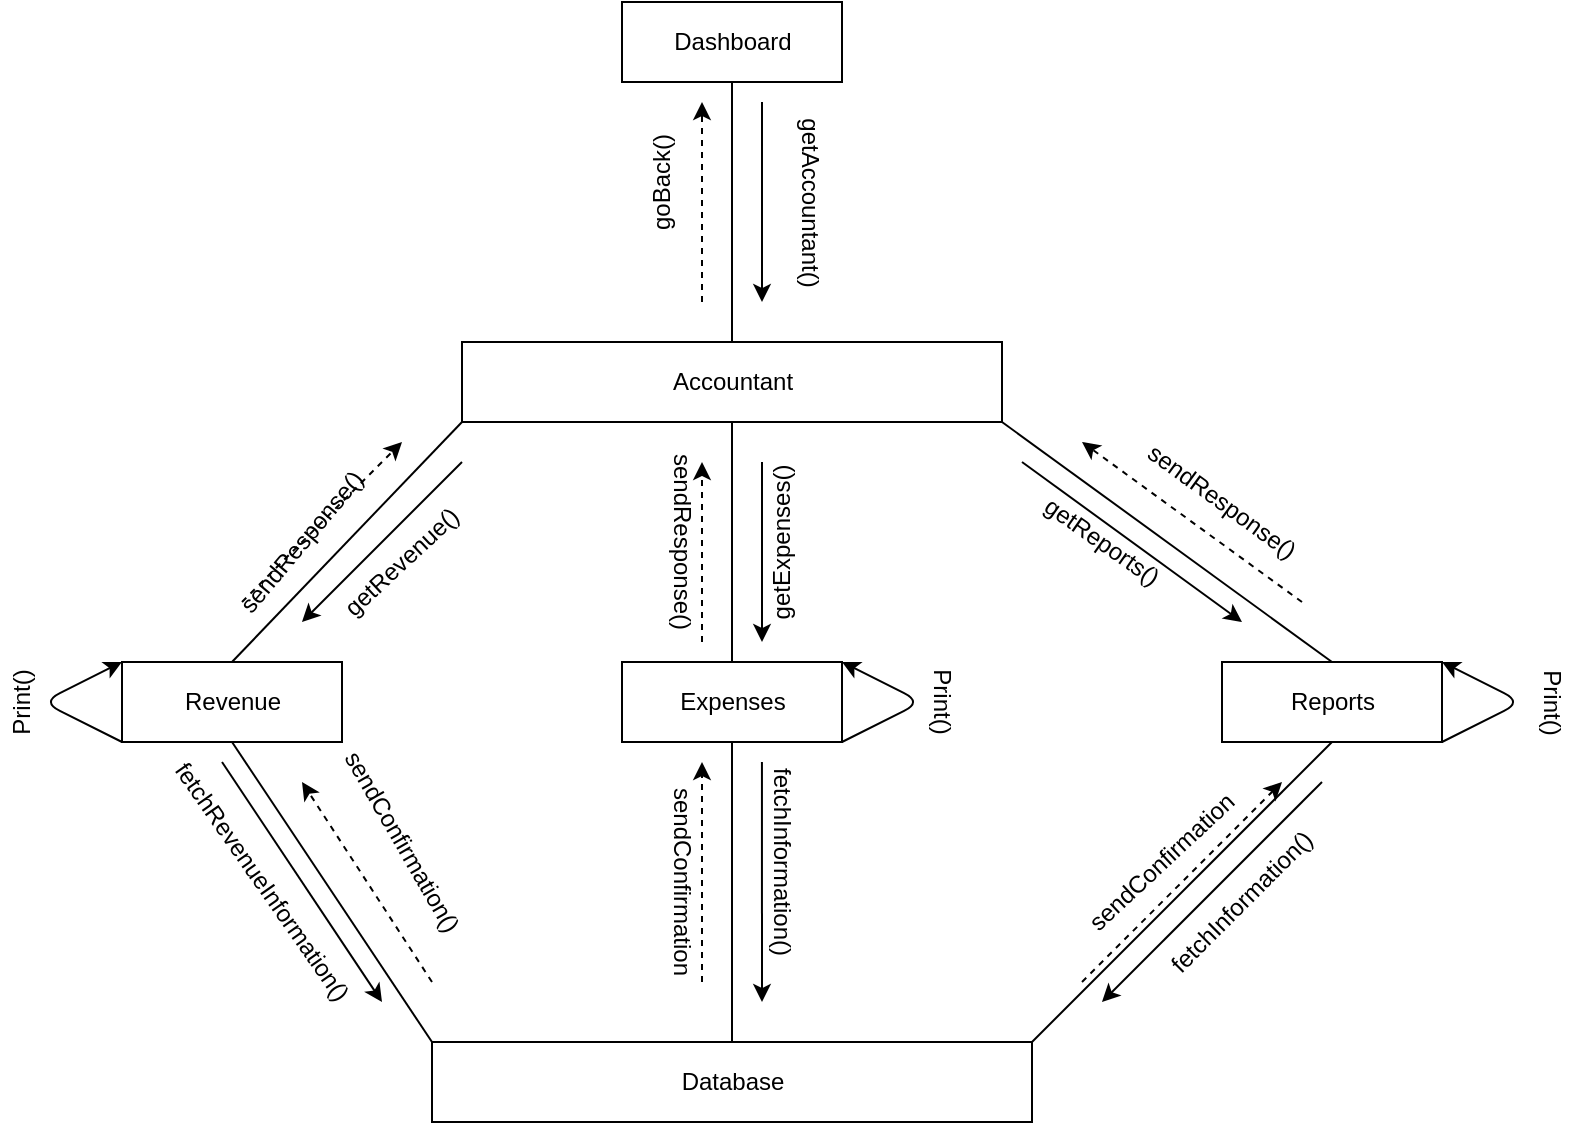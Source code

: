 <mxfile version="13.1.0" type="github"><diagram id="ppca609egadjQvKDMYY_" name="Page-1"><mxGraphModel dx="1038" dy="1717" grid="1" gridSize="10" guides="1" tooltips="1" connect="1" arrows="1" fold="1" page="1" pageScale="1" pageWidth="827" pageHeight="1169" math="0" shadow="0"><root><mxCell id="0"/><mxCell id="1" parent="0"/><mxCell id="3vT4eOAG1VHSY-WIn2M_-2" value="Dashboard" style="html=1;" vertex="1" parent="1"><mxGeometry x="320" y="-50" width="110" height="40" as="geometry"/></mxCell><mxCell id="3vT4eOAG1VHSY-WIn2M_-3" value="Accountant" style="html=1;" vertex="1" parent="1"><mxGeometry x="240" y="120" width="270" height="40" as="geometry"/></mxCell><mxCell id="3vT4eOAG1VHSY-WIn2M_-4" value="Reports" style="html=1;" vertex="1" parent="1"><mxGeometry x="620" y="280" width="110" height="40" as="geometry"/></mxCell><mxCell id="3vT4eOAG1VHSY-WIn2M_-5" value="Revenue" style="html=1;" vertex="1" parent="1"><mxGeometry x="70" y="280" width="110" height="40" as="geometry"/></mxCell><mxCell id="3vT4eOAG1VHSY-WIn2M_-6" value="Expenses" style="html=1;" vertex="1" parent="1"><mxGeometry x="320" y="280" width="110" height="40" as="geometry"/></mxCell><mxCell id="3vT4eOAG1VHSY-WIn2M_-7" value="Database" style="html=1;" vertex="1" parent="1"><mxGeometry x="225" y="470" width="300" height="40" as="geometry"/></mxCell><mxCell id="3vT4eOAG1VHSY-WIn2M_-8" value="" style="endArrow=none;html=1;exitX=0.5;exitY=1;exitDx=0;exitDy=0;entryX=0.5;entryY=0;entryDx=0;entryDy=0;" edge="1" parent="1" source="3vT4eOAG1VHSY-WIn2M_-2" target="3vT4eOAG1VHSY-WIn2M_-3"><mxGeometry width="50" height="50" relative="1" as="geometry"><mxPoint x="390" y="310" as="sourcePoint"/><mxPoint x="440" y="260" as="targetPoint"/></mxGeometry></mxCell><mxCell id="3vT4eOAG1VHSY-WIn2M_-9" value="" style="endArrow=none;html=1;entryX=0.5;entryY=0;entryDx=0;entryDy=0;exitX=1;exitY=1;exitDx=0;exitDy=0;" edge="1" parent="1" source="3vT4eOAG1VHSY-WIn2M_-3" target="3vT4eOAG1VHSY-WIn2M_-4"><mxGeometry width="50" height="50" relative="1" as="geometry"><mxPoint x="490" y="250" as="sourcePoint"/><mxPoint x="440" y="260" as="targetPoint"/></mxGeometry></mxCell><mxCell id="3vT4eOAG1VHSY-WIn2M_-10" value="" style="endArrow=none;html=1;exitX=0;exitY=1;exitDx=0;exitDy=0;entryX=0.5;entryY=0;entryDx=0;entryDy=0;" edge="1" parent="1" source="3vT4eOAG1VHSY-WIn2M_-3" target="3vT4eOAG1VHSY-WIn2M_-5"><mxGeometry width="50" height="50" relative="1" as="geometry"><mxPoint x="390" y="310" as="sourcePoint"/><mxPoint x="440" y="260" as="targetPoint"/></mxGeometry></mxCell><mxCell id="3vT4eOAG1VHSY-WIn2M_-11" value="" style="endArrow=none;html=1;entryX=0.5;entryY=1;entryDx=0;entryDy=0;exitX=0.5;exitY=0;exitDx=0;exitDy=0;" edge="1" parent="1" source="3vT4eOAG1VHSY-WIn2M_-6" target="3vT4eOAG1VHSY-WIn2M_-3"><mxGeometry width="50" height="50" relative="1" as="geometry"><mxPoint x="390" y="310" as="sourcePoint"/><mxPoint x="440" y="260" as="targetPoint"/></mxGeometry></mxCell><mxCell id="3vT4eOAG1VHSY-WIn2M_-12" value="" style="endArrow=none;html=1;exitX=0.5;exitY=1;exitDx=0;exitDy=0;entryX=0;entryY=0;entryDx=0;entryDy=0;" edge="1" parent="1" source="3vT4eOAG1VHSY-WIn2M_-5" target="3vT4eOAG1VHSY-WIn2M_-7"><mxGeometry width="50" height="50" relative="1" as="geometry"><mxPoint x="390" y="310" as="sourcePoint"/><mxPoint x="540" y="430" as="targetPoint"/></mxGeometry></mxCell><mxCell id="3vT4eOAG1VHSY-WIn2M_-13" value="" style="endArrow=none;html=1;exitX=0.5;exitY=1;exitDx=0;exitDy=0;entryX=0.5;entryY=0;entryDx=0;entryDy=0;" edge="1" parent="1" source="3vT4eOAG1VHSY-WIn2M_-6" target="3vT4eOAG1VHSY-WIn2M_-7"><mxGeometry width="50" height="50" relative="1" as="geometry"><mxPoint x="390" y="310" as="sourcePoint"/><mxPoint x="620" y="420" as="targetPoint"/></mxGeometry></mxCell><mxCell id="3vT4eOAG1VHSY-WIn2M_-14" value="" style="endArrow=none;html=1;exitX=0.5;exitY=1;exitDx=0;exitDy=0;entryX=1;entryY=0;entryDx=0;entryDy=0;" edge="1" parent="1" source="3vT4eOAG1VHSY-WIn2M_-4" target="3vT4eOAG1VHSY-WIn2M_-7"><mxGeometry width="50" height="50" relative="1" as="geometry"><mxPoint x="390" y="310" as="sourcePoint"/><mxPoint x="710" y="390" as="targetPoint"/></mxGeometry></mxCell><mxCell id="3vT4eOAG1VHSY-WIn2M_-15" value="" style="endArrow=classic;html=1;" edge="1" parent="1"><mxGeometry width="50" height="50" relative="1" as="geometry"><mxPoint x="240" y="180" as="sourcePoint"/><mxPoint x="160" y="260" as="targetPoint"/></mxGeometry></mxCell><mxCell id="3vT4eOAG1VHSY-WIn2M_-16" value="" style="endArrow=classic;html=1;" edge="1" parent="1"><mxGeometry width="50" height="50" relative="1" as="geometry"><mxPoint x="390" y="180" as="sourcePoint"/><mxPoint x="390" y="270" as="targetPoint"/></mxGeometry></mxCell><mxCell id="3vT4eOAG1VHSY-WIn2M_-17" value="" style="endArrow=classic;html=1;" edge="1" parent="1"><mxGeometry width="50" height="50" relative="1" as="geometry"><mxPoint x="520" y="180" as="sourcePoint"/><mxPoint x="630" y="260" as="targetPoint"/></mxGeometry></mxCell><mxCell id="3vT4eOAG1VHSY-WIn2M_-18" value="" style="endArrow=classic;html=1;" edge="1" parent="1"><mxGeometry width="50" height="50" relative="1" as="geometry"><mxPoint x="120" y="330" as="sourcePoint"/><mxPoint x="200" y="450" as="targetPoint"/></mxGeometry></mxCell><mxCell id="3vT4eOAG1VHSY-WIn2M_-19" value="" style="endArrow=classic;html=1;exitX=0.636;exitY=1.25;exitDx=0;exitDy=0;exitPerimeter=0;" edge="1" parent="1" source="3vT4eOAG1VHSY-WIn2M_-6"><mxGeometry width="50" height="50" relative="1" as="geometry"><mxPoint x="390" y="310" as="sourcePoint"/><mxPoint x="390" y="450" as="targetPoint"/></mxGeometry></mxCell><mxCell id="3vT4eOAG1VHSY-WIn2M_-20" value="" style="endArrow=classic;html=1;" edge="1" parent="1"><mxGeometry width="50" height="50" relative="1" as="geometry"><mxPoint x="670" y="340" as="sourcePoint"/><mxPoint x="560" y="450" as="targetPoint"/></mxGeometry></mxCell><mxCell id="3vT4eOAG1VHSY-WIn2M_-21" value="" style="endArrow=classic;html=1;dashed=1;" edge="1" parent="1"><mxGeometry width="50" height="50" relative="1" as="geometry"><mxPoint x="130" y="250" as="sourcePoint"/><mxPoint x="210" y="170" as="targetPoint"/></mxGeometry></mxCell><mxCell id="3vT4eOAG1VHSY-WIn2M_-23" value="" style="endArrow=classic;html=1;dashed=1;" edge="1" parent="1"><mxGeometry width="50" height="50" relative="1" as="geometry"><mxPoint x="360" y="270" as="sourcePoint"/><mxPoint x="360" y="180" as="targetPoint"/></mxGeometry></mxCell><mxCell id="3vT4eOAG1VHSY-WIn2M_-24" value="" style="endArrow=classic;html=1;dashed=1;" edge="1" parent="1"><mxGeometry width="50" height="50" relative="1" as="geometry"><mxPoint x="660" y="250" as="sourcePoint"/><mxPoint x="550" y="170" as="targetPoint"/></mxGeometry></mxCell><mxCell id="3vT4eOAG1VHSY-WIn2M_-26" value="" style="endArrow=classic;html=1;dashed=1;" edge="1" parent="1"><mxGeometry width="50" height="50" relative="1" as="geometry"><mxPoint x="550" y="440" as="sourcePoint"/><mxPoint x="650" y="340" as="targetPoint"/></mxGeometry></mxCell><mxCell id="3vT4eOAG1VHSY-WIn2M_-27" value="" style="endArrow=classic;html=1;dashed=1;" edge="1" parent="1"><mxGeometry width="50" height="50" relative="1" as="geometry"><mxPoint x="360" y="440" as="sourcePoint"/><mxPoint x="360" y="330" as="targetPoint"/></mxGeometry></mxCell><mxCell id="3vT4eOAG1VHSY-WIn2M_-28" value="" style="endArrow=classic;html=1;dashed=1;" edge="1" parent="1"><mxGeometry width="50" height="50" relative="1" as="geometry"><mxPoint x="225" y="440" as="sourcePoint"/><mxPoint x="160" y="340" as="targetPoint"/></mxGeometry></mxCell><mxCell id="3vT4eOAG1VHSY-WIn2M_-29" value="" style="endArrow=classic;html=1;dashed=1;" edge="1" parent="1"><mxGeometry width="50" height="50" relative="1" as="geometry"><mxPoint x="360" y="100" as="sourcePoint"/><mxPoint x="360" as="targetPoint"/></mxGeometry></mxCell><mxCell id="3vT4eOAG1VHSY-WIn2M_-30" value="" style="endArrow=classic;html=1;" edge="1" parent="1"><mxGeometry width="50" height="50" relative="1" as="geometry"><mxPoint x="390" as="sourcePoint"/><mxPoint x="390" y="100" as="targetPoint"/></mxGeometry></mxCell><mxCell id="3vT4eOAG1VHSY-WIn2M_-33" value="getAccountant()" style="text;html=1;align=center;verticalAlign=middle;resizable=0;points=[];autosize=1;rotation=90;" vertex="1" parent="1"><mxGeometry x="364" y="40" width="100" height="20" as="geometry"/></mxCell><mxCell id="3vT4eOAG1VHSY-WIn2M_-34" value="goBack()" style="text;html=1;strokeColor=none;fillColor=none;align=center;verticalAlign=middle;whiteSpace=wrap;rounded=0;rotation=-90;" vertex="1" parent="1"><mxGeometry x="320" y="30" width="40" height="20" as="geometry"/></mxCell><mxCell id="3vT4eOAG1VHSY-WIn2M_-35" value="getRevenue()" style="text;html=1;strokeColor=none;fillColor=none;align=center;verticalAlign=middle;whiteSpace=wrap;rounded=0;rotation=-43;" vertex="1" parent="1"><mxGeometry x="190" y="220" width="40" height="20" as="geometry"/></mxCell><mxCell id="3vT4eOAG1VHSY-WIn2M_-36" value="fetchRevenueInformation()" style="text;html=1;strokeColor=none;fillColor=none;align=center;verticalAlign=middle;whiteSpace=wrap;rounded=0;rotation=55;" vertex="1" parent="1"><mxGeometry x="120" y="380" width="40" height="20" as="geometry"/></mxCell><mxCell id="3vT4eOAG1VHSY-WIn2M_-38" value="sendResponse()" style="text;html=1;strokeColor=none;fillColor=none;align=center;verticalAlign=middle;whiteSpace=wrap;rounded=0;rotation=90;" vertex="1" parent="1"><mxGeometry x="330" y="210" width="40" height="20" as="geometry"/></mxCell><mxCell id="3vT4eOAG1VHSY-WIn2M_-39" value="sendConfirmation()" style="text;html=1;strokeColor=none;fillColor=none;align=center;verticalAlign=middle;whiteSpace=wrap;rounded=0;rotation=60;" vertex="1" parent="1"><mxGeometry x="190" y="360" width="40" height="20" as="geometry"/></mxCell><mxCell id="3vT4eOAG1VHSY-WIn2M_-40" value="getExpenses()" style="text;html=1;strokeColor=none;fillColor=none;align=center;verticalAlign=middle;whiteSpace=wrap;rounded=0;rotation=-90;" vertex="1" parent="1"><mxGeometry x="380" y="210" width="40" height="20" as="geometry"/></mxCell><mxCell id="3vT4eOAG1VHSY-WIn2M_-41" value="fetchInformation()" style="text;html=1;strokeColor=none;fillColor=none;align=center;verticalAlign=middle;whiteSpace=wrap;rounded=0;rotation=90;" vertex="1" parent="1"><mxGeometry x="380" y="370" width="40" height="20" as="geometry"/></mxCell><mxCell id="3vT4eOAG1VHSY-WIn2M_-42" value="sendConfirmation" style="text;html=1;strokeColor=none;fillColor=none;align=center;verticalAlign=middle;whiteSpace=wrap;rounded=0;rotation=90;" vertex="1" parent="1"><mxGeometry x="330" y="380" width="40" height="20" as="geometry"/></mxCell><mxCell id="3vT4eOAG1VHSY-WIn2M_-43" value="sendResponse()" style="text;html=1;strokeColor=none;fillColor=none;align=center;verticalAlign=middle;whiteSpace=wrap;rounded=0;rotation=-50;" vertex="1" parent="1"><mxGeometry x="140" y="210" width="40" height="20" as="geometry"/></mxCell><mxCell id="3vT4eOAG1VHSY-WIn2M_-44" value="getReports()" style="text;html=1;strokeColor=none;fillColor=none;align=center;verticalAlign=middle;whiteSpace=wrap;rounded=0;rotation=35;" vertex="1" parent="1"><mxGeometry x="540" y="210" width="40" height="20" as="geometry"/></mxCell><mxCell id="3vT4eOAG1VHSY-WIn2M_-45" value="fetchInformation()" style="text;html=1;strokeColor=none;fillColor=none;align=center;verticalAlign=middle;whiteSpace=wrap;rounded=0;rotation=-45;" vertex="1" parent="1"><mxGeometry x="610" y="390" width="40" height="20" as="geometry"/></mxCell><mxCell id="3vT4eOAG1VHSY-WIn2M_-46" value="sendConfirmation" style="text;html=1;strokeColor=none;fillColor=none;align=center;verticalAlign=middle;whiteSpace=wrap;rounded=0;rotation=-43;" vertex="1" parent="1"><mxGeometry x="570" y="370" width="40" height="20" as="geometry"/></mxCell><mxCell id="3vT4eOAG1VHSY-WIn2M_-47" value="sendResponse()" style="text;html=1;strokeColor=none;fillColor=none;align=center;verticalAlign=middle;whiteSpace=wrap;rounded=0;rotation=36;" vertex="1" parent="1"><mxGeometry x="600" y="190" width="40" height="20" as="geometry"/></mxCell><mxCell id="3vT4eOAG1VHSY-WIn2M_-48" value="" style="endArrow=classic;html=1;exitX=0;exitY=1;exitDx=0;exitDy=0;" edge="1" parent="1" source="3vT4eOAG1VHSY-WIn2M_-5"><mxGeometry width="50" height="50" relative="1" as="geometry"><mxPoint x="20" y="300" as="sourcePoint"/><mxPoint x="70" y="280" as="targetPoint"/><Array as="points"><mxPoint x="30" y="300"/></Array></mxGeometry></mxCell><mxCell id="3vT4eOAG1VHSY-WIn2M_-49" value="Print()" style="text;html=1;strokeColor=none;fillColor=none;align=center;verticalAlign=middle;whiteSpace=wrap;rounded=0;rotation=-90;" vertex="1" parent="1"><mxGeometry y="290" width="40" height="20" as="geometry"/></mxCell><mxCell id="3vT4eOAG1VHSY-WIn2M_-50" value="" style="endArrow=classic;html=1;exitX=1;exitY=1;exitDx=0;exitDy=0;entryX=1;entryY=0;entryDx=0;entryDy=0;" edge="1" parent="1" source="3vT4eOAG1VHSY-WIn2M_-6" target="3vT4eOAG1VHSY-WIn2M_-6"><mxGeometry width="50" height="50" relative="1" as="geometry"><mxPoint x="390" y="310" as="sourcePoint"/><mxPoint x="440" y="260" as="targetPoint"/><Array as="points"><mxPoint x="470" y="300"/></Array></mxGeometry></mxCell><mxCell id="3vT4eOAG1VHSY-WIn2M_-51" value="Print()" style="text;html=1;strokeColor=none;fillColor=none;align=center;verticalAlign=middle;whiteSpace=wrap;rounded=0;rotation=90;" vertex="1" parent="1"><mxGeometry x="460" y="290" width="40" height="20" as="geometry"/></mxCell><mxCell id="3vT4eOAG1VHSY-WIn2M_-53" value="" style="endArrow=classic;html=1;exitX=1;exitY=1;exitDx=0;exitDy=0;entryX=1;entryY=0;entryDx=0;entryDy=0;" edge="1" parent="1" source="3vT4eOAG1VHSY-WIn2M_-4" target="3vT4eOAG1VHSY-WIn2M_-4"><mxGeometry width="50" height="50" relative="1" as="geometry"><mxPoint x="740" y="360" as="sourcePoint"/><mxPoint x="790" y="310" as="targetPoint"/><Array as="points"><mxPoint x="770" y="300"/></Array></mxGeometry></mxCell><mxCell id="3vT4eOAG1VHSY-WIn2M_-55" value="Print()" style="text;html=1;align=center;verticalAlign=middle;resizable=0;points=[];autosize=1;rotation=90;" vertex="1" parent="1"><mxGeometry x="760" y="290" width="50" height="20" as="geometry"/></mxCell></root></mxGraphModel></diagram></mxfile>